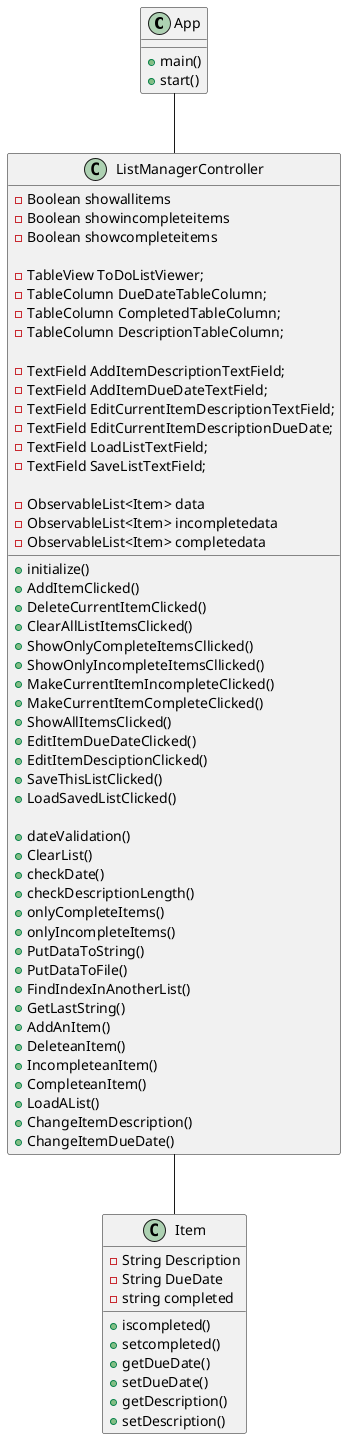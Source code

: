 @startuml
'https://plantuml.com/sequence-diagram

class App{

+main()
+start()
}

class Item{
    - String Description
    - String DueDate
    - string completed

    +iscompleted()
    +setcompleted()
    +getDueDate()
    +setDueDate()
    +getDescription()
    +setDescription()

}

class ListManagerController{
    -Boolean showallitems
    -Boolean showincompleteitems
    -Boolean showcompleteitems

    - TableView ToDoListViewer;
    - TableColumn DueDateTableColumn;
    - TableColumn CompletedTableColumn;
    - TableColumn DescriptionTableColumn;

    - TextField AddItemDescriptionTextField;
    - TextField AddItemDueDateTextField;
    - TextField EditCurrentItemDescriptionTextField;
    - TextField EditCurrentItemDescriptionDueDate;
    - TextField LoadListTextField;
    - TextField SaveListTextField;

    -ObservableList<Item> data
    -ObservableList<Item> incompletedata
    -ObservableList<Item> completedata

    +initialize()
    +AddItemClicked()
    +DeleteCurrentItemClicked()
    +ClearAllListItemsClicked()
    +ShowOnlyCompleteItemsCllicked()
    +ShowOnlyIncompleteItemsCllicked()
    +MakeCurrentItemIncompleteClicked()
    +MakeCurrentItemCompleteClicked()
    +ShowAllItemsClicked()
    +EditItemDueDateClicked()
    +EditItemDesciptionClicked()
    +SaveThisListClicked()
    +LoadSavedListClicked()

    +dateValidation()
    +ClearList()
    +checkDate()
    +checkDescriptionLength()
    +onlyCompleteItems()
    +onlyIncompleteItems()
    +PutDataToString()
    +PutDataToFile()
    +FindIndexInAnotherList()
    +GetLastString()
    +AddAnItem()
    +DeleteanItem()
    +IncompleteanItem()
    +CompleteanItem()
    +LoadAList()
    +ChangeItemDescription()
    +ChangeItemDueDate()
}



App -- ListManagerController
ListManagerController -- Item
@enduml